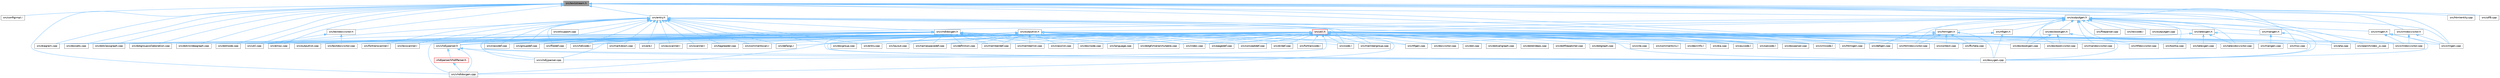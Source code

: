 digraph "src/textstream.h"
{
 // INTERACTIVE_SVG=YES
 // LATEX_PDF_SIZE
  bgcolor="transparent";
  edge [fontname=Helvetica,fontsize=10,labelfontname=Helvetica,labelfontsize=10];
  node [fontname=Helvetica,fontsize=10,shape=box,height=0.2,width=0.4];
  Node1 [label="src/textstream.h",height=0.2,width=0.4,color="gray40", fillcolor="grey60", style="filled", fontcolor="black",tooltip=" "];
  Node1 -> Node2 [dir="back",color="steelblue1",style="solid"];
  Node2 [label="src/configimpl.l",height=0.2,width=0.4,color="grey40", fillcolor="white", style="filled",URL="$d9/de3/configimpl_8l.html",tooltip=" "];
  Node1 -> Node3 [dir="back",color="steelblue1",style="solid"];
  Node3 [label="src/defgen.cpp",height=0.2,width=0.4,color="grey40", fillcolor="white", style="filled",URL="$d3/d17/defgen_8cpp.html",tooltip=" "];
  Node1 -> Node4 [dir="back",color="steelblue1",style="solid"];
  Node4 [label="src/diagram.cpp",height=0.2,width=0.4,color="grey40", fillcolor="white", style="filled",URL="$da/d0d/diagram_8cpp.html",tooltip=" "];
  Node1 -> Node5 [dir="back",color="steelblue1",style="solid"];
  Node5 [label="src/docsets.cpp",height=0.2,width=0.4,color="grey40", fillcolor="white", style="filled",URL="$d7/d8f/docsets_8cpp.html",tooltip=" "];
  Node1 -> Node6 [dir="back",color="steelblue1",style="solid"];
  Node6 [label="src/dotclassgraph.cpp",height=0.2,width=0.4,color="grey40", fillcolor="white", style="filled",URL="$d4/dcd/dotclassgraph_8cpp.html",tooltip=" "];
  Node1 -> Node7 [dir="back",color="steelblue1",style="solid"];
  Node7 [label="src/dotgroupcollaboration.cpp",height=0.2,width=0.4,color="grey40", fillcolor="white", style="filled",URL="$d1/d86/dotgroupcollaboration_8cpp.html",tooltip=" "];
  Node1 -> Node8 [dir="back",color="steelblue1",style="solid"];
  Node8 [label="src/dotincldepgraph.cpp",height=0.2,width=0.4,color="grey40", fillcolor="white", style="filled",URL="$da/d57/dotincldepgraph_8cpp.html",tooltip=" "];
  Node1 -> Node9 [dir="back",color="steelblue1",style="solid"];
  Node9 [label="src/dotnode.cpp",height=0.2,width=0.4,color="grey40", fillcolor="white", style="filled",URL="$df/d58/dotnode_8cpp.html",tooltip=" "];
  Node1 -> Node10 [dir="back",color="steelblue1",style="solid"];
  Node10 [label="src/emoji.cpp",height=0.2,width=0.4,color="grey40", fillcolor="white", style="filled",URL="$d2/d38/emoji_8cpp.html",tooltip=" "];
  Node1 -> Node11 [dir="back",color="steelblue1",style="solid"];
  Node11 [label="src/entry.h",height=0.2,width=0.4,color="grey40", fillcolor="white", style="filled",URL="$d1/dc6/entry_8h.html",tooltip=" "];
  Node11 -> Node12 [dir="back",color="steelblue1",style="solid"];
  Node12 [label="src/classdef.cpp",height=0.2,width=0.4,color="grey40", fillcolor="white", style="filled",URL="$de/d89/classdef_8cpp.html",tooltip=" "];
  Node11 -> Node13 [dir="back",color="steelblue1",style="solid"];
  Node13 [label="src/code.l",height=0.2,width=0.4,color="grey40", fillcolor="white", style="filled",URL="$da/d1f/code_8l.html",tooltip=" "];
  Node11 -> Node14 [dir="back",color="steelblue1",style="solid"];
  Node14 [label="src/commentscan.l",height=0.2,width=0.4,color="grey40", fillcolor="white", style="filled",URL="$d7/d5f/commentscan_8l.html",tooltip=" "];
  Node11 -> Node15 [dir="back",color="steelblue1",style="solid"];
  Node15 [label="src/defargs.l",height=0.2,width=0.4,color="grey40", fillcolor="white", style="filled",URL="$de/df3/defargs_8l.html",tooltip=" "];
  Node11 -> Node16 [dir="back",color="steelblue1",style="solid"];
  Node16 [label="src/docgroup.cpp",height=0.2,width=0.4,color="grey40", fillcolor="white", style="filled",URL="$d3/d36/docgroup_8cpp.html",tooltip=" "];
  Node11 -> Node17 [dir="back",color="steelblue1",style="solid"];
  Node17 [label="src/doxygen.cpp",height=0.2,width=0.4,color="grey40", fillcolor="white", style="filled",URL="$dc/d98/doxygen_8cpp.html",tooltip=" "];
  Node11 -> Node18 [dir="back",color="steelblue1",style="solid"];
  Node18 [label="src/entry.cpp",height=0.2,width=0.4,color="grey40", fillcolor="white", style="filled",URL="$d2/dd2/entry_8cpp.html",tooltip=" "];
  Node11 -> Node19 [dir="back",color="steelblue1",style="solid"];
  Node19 [label="src/filedef.cpp",height=0.2,width=0.4,color="grey40", fillcolor="white", style="filled",URL="$d6/ddc/filedef_8cpp.html",tooltip=" "];
  Node11 -> Node20 [dir="back",color="steelblue1",style="solid"];
  Node20 [label="src/fortranscanner.l",height=0.2,width=0.4,color="grey40", fillcolor="white", style="filled",URL="$dd/d00/fortranscanner_8l.html",tooltip=" "];
  Node11 -> Node21 [dir="back",color="steelblue1",style="solid"];
  Node21 [label="src/groupdef.cpp",height=0.2,width=0.4,color="grey40", fillcolor="white", style="filled",URL="$d6/d42/groupdef_8cpp.html",tooltip=" "];
  Node11 -> Node22 [dir="back",color="steelblue1",style="solid"];
  Node22 [label="src/lexscanner.l",height=0.2,width=0.4,color="grey40", fillcolor="white", style="filled",URL="$d4/d7d/lexscanner_8l.html",tooltip=" "];
  Node11 -> Node23 [dir="back",color="steelblue1",style="solid"];
  Node23 [label="src/markdown.cpp",height=0.2,width=0.4,color="grey40", fillcolor="white", style="filled",URL="$de/d04/markdown_8cpp.html",tooltip=" "];
  Node11 -> Node24 [dir="back",color="steelblue1",style="solid"];
  Node24 [label="src/membergroup.cpp",height=0.2,width=0.4,color="grey40", fillcolor="white", style="filled",URL="$d6/d18/membergroup_8cpp.html",tooltip=" "];
  Node11 -> Node25 [dir="back",color="steelblue1",style="solid"];
  Node25 [label="src/pre.l",height=0.2,width=0.4,color="grey40", fillcolor="white", style="filled",URL="$d0/da7/pre_8l.html",tooltip=" "];
  Node11 -> Node26 [dir="back",color="steelblue1",style="solid"];
  Node26 [label="src/pycode.l",height=0.2,width=0.4,color="grey40", fillcolor="white", style="filled",URL="$d3/ded/pycode_8l.html",tooltip=" "];
  Node11 -> Node27 [dir="back",color="steelblue1",style="solid"];
  Node27 [label="src/pyscanner.l",height=0.2,width=0.4,color="grey40", fillcolor="white", style="filled",URL="$de/d2b/pyscanner_8l.html",tooltip=" "];
  Node11 -> Node28 [dir="back",color="steelblue1",style="solid"];
  Node28 [label="src/scanner.l",height=0.2,width=0.4,color="grey40", fillcolor="white", style="filled",URL="$da/d11/scanner_8l.html",tooltip=" "];
  Node11 -> Node29 [dir="back",color="steelblue1",style="solid"];
  Node29 [label="src/sqlcode.l",height=0.2,width=0.4,color="grey40", fillcolor="white", style="filled",URL="$d2/dda/sqlcode_8l.html",tooltip=" "];
  Node11 -> Node30 [dir="back",color="steelblue1",style="solid"];
  Node30 [label="src/stlsupport.cpp",height=0.2,width=0.4,color="grey40", fillcolor="white", style="filled",URL="$d9/da1/stlsupport_8cpp.html",tooltip=" "];
  Node11 -> Node31 [dir="back",color="steelblue1",style="solid"];
  Node31 [label="src/tagreader.cpp",height=0.2,width=0.4,color="grey40", fillcolor="white", style="filled",URL="$d4/d7b/tagreader_8cpp.html",tooltip=" "];
  Node11 -> Node32 [dir="back",color="steelblue1",style="solid"];
  Node32 [label="src/util.cpp",height=0.2,width=0.4,color="grey40", fillcolor="white", style="filled",URL="$df/d2d/util_8cpp.html",tooltip=" "];
  Node11 -> Node33 [dir="back",color="steelblue1",style="solid"];
  Node33 [label="src/vhdlcode.l",height=0.2,width=0.4,color="grey40", fillcolor="white", style="filled",URL="$d5/d6a/vhdlcode_8l.html",tooltip=" "];
  Node11 -> Node34 [dir="back",color="steelblue1",style="solid"];
  Node34 [label="src/vhdldocgen.h",height=0.2,width=0.4,color="grey40", fillcolor="white", style="filled",URL="$dd/dec/vhdldocgen_8h.html",tooltip=" "];
  Node34 -> Node12 [dir="back",color="steelblue1",style="solid"];
  Node34 -> Node35 [dir="back",color="steelblue1",style="solid"];
  Node35 [label="src/classlist.cpp",height=0.2,width=0.4,color="grey40", fillcolor="white", style="filled",URL="$d6/d10/classlist_8cpp.html",tooltip=" "];
  Node34 -> Node36 [dir="back",color="steelblue1",style="solid"];
  Node36 [label="src/context.cpp",height=0.2,width=0.4,color="grey40", fillcolor="white", style="filled",URL="$db/d12/context_8cpp.html",tooltip=" "];
  Node34 -> Node37 [dir="back",color="steelblue1",style="solid"];
  Node37 [label="src/definition.cpp",height=0.2,width=0.4,color="grey40", fillcolor="white", style="filled",URL="$d3/dea/definition_8cpp.html",tooltip=" "];
  Node34 -> Node38 [dir="back",color="steelblue1",style="solid"];
  Node38 [label="src/docnode.cpp",height=0.2,width=0.4,color="grey40", fillcolor="white", style="filled",URL="$d0/d2b/docnode_8cpp.html",tooltip=" "];
  Node34 -> Node39 [dir="back",color="steelblue1",style="solid"];
  Node39 [label="src/dotgfxhierarchytable.cpp",height=0.2,width=0.4,color="grey40", fillcolor="white", style="filled",URL="$d4/d09/dotgfxhierarchytable_8cpp.html",tooltip=" "];
  Node34 -> Node17 [dir="back",color="steelblue1",style="solid"];
  Node34 -> Node19 [dir="back",color="steelblue1",style="solid"];
  Node34 -> Node21 [dir="back",color="steelblue1",style="solid"];
  Node34 -> Node40 [dir="back",color="steelblue1",style="solid"];
  Node40 [label="src/htmldocvisitor.cpp",height=0.2,width=0.4,color="grey40", fillcolor="white", style="filled",URL="$da/db0/htmldocvisitor_8cpp.html",tooltip=" "];
  Node34 -> Node41 [dir="back",color="steelblue1",style="solid"];
  Node41 [label="src/htmlgen.cpp",height=0.2,width=0.4,color="grey40", fillcolor="white", style="filled",URL="$d8/d6e/htmlgen_8cpp.html",tooltip=" "];
  Node34 -> Node42 [dir="back",color="steelblue1",style="solid"];
  Node42 [label="src/index.cpp",height=0.2,width=0.4,color="grey40", fillcolor="white", style="filled",URL="$db/d14/index_8cpp.html",tooltip="This file contains functions for the various index pages."];
  Node34 -> Node43 [dir="back",color="steelblue1",style="solid"];
  Node43 [label="src/language.cpp",height=0.2,width=0.4,color="grey40", fillcolor="white", style="filled",URL="$d2/d48/language_8cpp.html",tooltip=" "];
  Node34 -> Node44 [dir="back",color="steelblue1",style="solid"];
  Node44 [label="src/layout.cpp",height=0.2,width=0.4,color="grey40", fillcolor="white", style="filled",URL="$db/d16/layout_8cpp.html",tooltip=" "];
  Node34 -> Node45 [dir="back",color="steelblue1",style="solid"];
  Node45 [label="src/memberdef.cpp",height=0.2,width=0.4,color="grey40", fillcolor="white", style="filled",URL="$d0/d72/memberdef_8cpp.html",tooltip=" "];
  Node34 -> Node46 [dir="back",color="steelblue1",style="solid"];
  Node46 [label="src/memberlist.cpp",height=0.2,width=0.4,color="grey40", fillcolor="white", style="filled",URL="$d0/d14/memberlist_8cpp.html",tooltip=" "];
  Node34 -> Node47 [dir="back",color="steelblue1",style="solid"];
  Node47 [label="src/namespacedef.cpp",height=0.2,width=0.4,color="grey40", fillcolor="white", style="filled",URL="$d7/d1c/namespacedef_8cpp.html",tooltip=" "];
  Node34 -> Node48 [dir="back",color="steelblue1",style="solid"];
  Node48 [label="src/outputlist.cpp",height=0.2,width=0.4,color="grey40", fillcolor="white", style="filled",URL="$db/dd8/outputlist_8cpp.html",tooltip=" "];
  Node34 -> Node49 [dir="back",color="steelblue1",style="solid"];
  Node49 [label="src/rtfgen.cpp",height=0.2,width=0.4,color="grey40", fillcolor="white", style="filled",URL="$d0/d9c/rtfgen_8cpp.html",tooltip=" "];
  Node34 -> Node33 [dir="back",color="steelblue1",style="solid"];
  Node34 -> Node50 [dir="back",color="steelblue1",style="solid"];
  Node50 [label="src/vhdldocgen.cpp",height=0.2,width=0.4,color="grey40", fillcolor="white", style="filled",URL="$de/dea/vhdldocgen_8cpp.html",tooltip=" "];
  Node34 -> Node51 [dir="back",color="steelblue1",style="solid"];
  Node51 [label="src/vhdljjparser.cpp",height=0.2,width=0.4,color="grey40", fillcolor="white", style="filled",URL="$d1/d86/vhdljjparser_8cpp.html",tooltip=" "];
  Node34 -> Node52 [dir="back",color="steelblue1",style="solid"];
  Node52 [label="src/vhdljjparser.h",height=0.2,width=0.4,color="grey40", fillcolor="white", style="filled",URL="$d2/d55/vhdljjparser_8h.html",tooltip=" "];
  Node52 -> Node17 [dir="back",color="steelblue1",style="solid"];
  Node52 -> Node50 [dir="back",color="steelblue1",style="solid"];
  Node52 -> Node51 [dir="back",color="steelblue1",style="solid"];
  Node52 -> Node53 [dir="back",color="steelblue1",style="solid"];
  Node53 [label="vhdlparser/VhdlParser.h",height=0.2,width=0.4,color="red", fillcolor="#FFF0F0", style="filled",URL="$d5/df9/_vhdl_parser_8h.html",tooltip=" "];
  Node53 -> Node50 [dir="back",color="steelblue1",style="solid"];
  Node11 -> Node52 [dir="back",color="steelblue1",style="solid"];
  Node11 -> Node57 [dir="back",color="steelblue1",style="solid"];
  Node57 [label="src/xmlcode.l",height=0.2,width=0.4,color="grey40", fillcolor="white", style="filled",URL="$dc/dc1/xmlcode_8l.html",tooltip=" "];
  Node1 -> Node58 [dir="back",color="steelblue1",style="solid"];
  Node58 [label="src/htmlentity.cpp",height=0.2,width=0.4,color="grey40", fillcolor="white", style="filled",URL="$d2/db2/htmlentity_8cpp.html",tooltip=" "];
  Node1 -> Node41 [dir="back",color="steelblue1",style="solid"];
  Node1 -> Node59 [dir="back",color="steelblue1",style="solid"];
  Node59 [label="src/msc.cpp",height=0.2,width=0.4,color="grey40", fillcolor="white", style="filled",URL="$db/d33/msc_8cpp.html",tooltip=" "];
  Node1 -> Node60 [dir="back",color="steelblue1",style="solid"];
  Node60 [label="src/outputgen.h",height=0.2,width=0.4,color="grey40", fillcolor="white", style="filled",URL="$df/d06/outputgen_8h.html",tooltip=" "];
  Node60 -> Node3 [dir="back",color="steelblue1",style="solid"];
  Node60 -> Node61 [dir="back",color="steelblue1",style="solid"];
  Node61 [label="src/docbookgen.cpp",height=0.2,width=0.4,color="grey40", fillcolor="white", style="filled",URL="$d8/d29/docbookgen_8cpp.html",tooltip=" "];
  Node60 -> Node62 [dir="back",color="steelblue1",style="solid"];
  Node62 [label="src/docbookgen.h",height=0.2,width=0.4,color="grey40", fillcolor="white", style="filled",URL="$de/dea/docbookgen_8h.html",tooltip=" "];
  Node62 -> Node61 [dir="back",color="steelblue1",style="solid"];
  Node62 -> Node63 [dir="back",color="steelblue1",style="solid"];
  Node63 [label="src/docbookvisitor.cpp",height=0.2,width=0.4,color="grey40", fillcolor="white", style="filled",URL="$dc/d05/docbookvisitor_8cpp.html",tooltip=" "];
  Node62 -> Node17 [dir="back",color="steelblue1",style="solid"];
  Node60 -> Node63 [dir="back",color="steelblue1",style="solid"];
  Node60 -> Node64 [dir="back",color="steelblue1",style="solid"];
  Node64 [label="src/fileparser.cpp",height=0.2,width=0.4,color="grey40", fillcolor="white", style="filled",URL="$d9/d74/fileparser_8cpp.html",tooltip=" "];
  Node60 -> Node40 [dir="back",color="steelblue1",style="solid"];
  Node60 -> Node65 [dir="back",color="steelblue1",style="solid"];
  Node65 [label="src/htmlgen.h",height=0.2,width=0.4,color="grey40", fillcolor="white", style="filled",URL="$d8/d56/htmlgen_8h.html",tooltip=" "];
  Node65 -> Node36 [dir="back",color="steelblue1",style="solid"];
  Node65 -> Node17 [dir="back",color="steelblue1",style="solid"];
  Node65 -> Node66 [dir="back",color="steelblue1",style="solid"];
  Node66 [label="src/ftvhelp.cpp",height=0.2,width=0.4,color="grey40", fillcolor="white", style="filled",URL="$db/d41/ftvhelp_8cpp.html",tooltip=" "];
  Node65 -> Node40 [dir="back",color="steelblue1",style="solid"];
  Node65 -> Node41 [dir="back",color="steelblue1",style="solid"];
  Node65 -> Node42 [dir="back",color="steelblue1",style="solid"];
  Node60 -> Node67 [dir="back",color="steelblue1",style="solid"];
  Node67 [label="src/latexdocvisitor.cpp",height=0.2,width=0.4,color="grey40", fillcolor="white", style="filled",URL="$d1/d4e/latexdocvisitor_8cpp.html",tooltip=" "];
  Node60 -> Node68 [dir="back",color="steelblue1",style="solid"];
  Node68 [label="src/latexgen.h",height=0.2,width=0.4,color="grey40", fillcolor="white", style="filled",URL="$d6/d9c/latexgen_8h.html",tooltip=" "];
  Node68 -> Node36 [dir="back",color="steelblue1",style="solid"];
  Node68 -> Node17 [dir="back",color="steelblue1",style="solid"];
  Node68 -> Node67 [dir="back",color="steelblue1",style="solid"];
  Node68 -> Node69 [dir="back",color="steelblue1",style="solid"];
  Node69 [label="src/latexgen.cpp",height=0.2,width=0.4,color="grey40", fillcolor="white", style="filled",URL="$d4/d42/latexgen_8cpp.html",tooltip=" "];
  Node60 -> Node70 [dir="back",color="steelblue1",style="solid"];
  Node70 [label="src/lexcode.l",height=0.2,width=0.4,color="grey40", fillcolor="white", style="filled",URL="$d0/d7e/lexcode_8l.html",tooltip=" "];
  Node60 -> Node71 [dir="back",color="steelblue1",style="solid"];
  Node71 [label="src/mandocvisitor.cpp",height=0.2,width=0.4,color="grey40", fillcolor="white", style="filled",URL="$d8/dde/mandocvisitor_8cpp.html",tooltip=" "];
  Node60 -> Node72 [dir="back",color="steelblue1",style="solid"];
  Node72 [label="src/mangen.h",height=0.2,width=0.4,color="grey40", fillcolor="white", style="filled",URL="$da/dc0/mangen_8h.html",tooltip=" "];
  Node72 -> Node17 [dir="back",color="steelblue1",style="solid"];
  Node72 -> Node73 [dir="back",color="steelblue1",style="solid"];
  Node73 [label="src/mangen.cpp",height=0.2,width=0.4,color="grey40", fillcolor="white", style="filled",URL="$d7/de7/mangen_8cpp.html",tooltip=" "];
  Node60 -> Node74 [dir="back",color="steelblue1",style="solid"];
  Node74 [label="src/outputgen.cpp",height=0.2,width=0.4,color="grey40", fillcolor="white", style="filled",URL="$d0/d17/outputgen_8cpp.html",tooltip=" "];
  Node60 -> Node48 [dir="back",color="steelblue1",style="solid"];
  Node60 -> Node75 [dir="back",color="steelblue1",style="solid"];
  Node75 [label="src/outputlist.h",height=0.2,width=0.4,color="grey40", fillcolor="white", style="filled",URL="$d2/db9/outputlist_8h.html",tooltip=" "];
  Node75 -> Node12 [dir="back",color="steelblue1",style="solid"];
  Node75 -> Node35 [dir="back",color="steelblue1",style="solid"];
  Node75 -> Node13 [dir="back",color="steelblue1",style="solid"];
  Node75 -> Node76 [dir="back",color="steelblue1",style="solid"];
  Node76 [label="src/conceptdef.cpp",height=0.2,width=0.4,color="grey40", fillcolor="white", style="filled",URL="$d8/d0a/conceptdef_8cpp.html",tooltip=" "];
  Node75 -> Node37 [dir="back",color="steelblue1",style="solid"];
  Node75 -> Node77 [dir="back",color="steelblue1",style="solid"];
  Node77 [label="src/dirdef.cpp",height=0.2,width=0.4,color="grey40", fillcolor="white", style="filled",URL="$d8/d52/dirdef_8cpp.html",tooltip=" "];
  Node75 -> Node17 [dir="back",color="steelblue1",style="solid"];
  Node75 -> Node19 [dir="back",color="steelblue1",style="solid"];
  Node75 -> Node78 [dir="back",color="steelblue1",style="solid"];
  Node78 [label="src/fortrancode.l",height=0.2,width=0.4,color="grey40", fillcolor="white", style="filled",URL="$d9/d5b/fortrancode_8l.html",tooltip=" "];
  Node75 -> Node21 [dir="back",color="steelblue1",style="solid"];
  Node75 -> Node42 [dir="back",color="steelblue1",style="solid"];
  Node75 -> Node45 [dir="back",color="steelblue1",style="solid"];
  Node75 -> Node24 [dir="back",color="steelblue1",style="solid"];
  Node75 -> Node46 [dir="back",color="steelblue1",style="solid"];
  Node75 -> Node47 [dir="back",color="steelblue1",style="solid"];
  Node75 -> Node48 [dir="back",color="steelblue1",style="solid"];
  Node75 -> Node79 [dir="back",color="steelblue1",style="solid"];
  Node79 [label="src/pagedef.cpp",height=0.2,width=0.4,color="grey40", fillcolor="white", style="filled",URL="$d9/db4/pagedef_8cpp.html",tooltip=" "];
  Node75 -> Node26 [dir="back",color="steelblue1",style="solid"];
  Node75 -> Node29 [dir="back",color="steelblue1",style="solid"];
  Node75 -> Node32 [dir="back",color="steelblue1",style="solid"];
  Node75 -> Node33 [dir="back",color="steelblue1",style="solid"];
  Node75 -> Node50 [dir="back",color="steelblue1",style="solid"];
  Node75 -> Node51 [dir="back",color="steelblue1",style="solid"];
  Node75 -> Node57 [dir="back",color="steelblue1",style="solid"];
  Node60 -> Node80 [dir="back",color="steelblue1",style="solid"];
  Node80 [label="src/rtfdocvisitor.cpp",height=0.2,width=0.4,color="grey40", fillcolor="white", style="filled",URL="$de/d9a/rtfdocvisitor_8cpp.html",tooltip=" "];
  Node60 -> Node81 [dir="back",color="steelblue1",style="solid"];
  Node81 [label="src/rtfgen.h",height=0.2,width=0.4,color="grey40", fillcolor="white", style="filled",URL="$d4/daa/rtfgen_8h.html",tooltip=" "];
  Node81 -> Node17 [dir="back",color="steelblue1",style="solid"];
  Node81 -> Node49 [dir="back",color="steelblue1",style="solid"];
  Node60 -> Node82 [dir="back",color="steelblue1",style="solid"];
  Node82 [label="src/tooltip.cpp",height=0.2,width=0.4,color="grey40", fillcolor="white", style="filled",URL="$d7/d56/tooltip_8cpp.html",tooltip=" "];
  Node60 -> Node83 [dir="back",color="steelblue1",style="solid"];
  Node83 [label="src/util.h",height=0.2,width=0.4,color="red", fillcolor="#FFF0F0", style="filled",URL="$d8/d3c/util_8h.html",tooltip="A bunch of utility functions."];
  Node83 -> Node84 [dir="back",color="steelblue1",style="solid"];
  Node84 [label="src/cite.cpp",height=0.2,width=0.4,color="grey40", fillcolor="white", style="filled",URL="$d5/d0b/cite_8cpp.html",tooltip=" "];
  Node83 -> Node12 [dir="back",color="steelblue1",style="solid"];
  Node83 -> Node35 [dir="back",color="steelblue1",style="solid"];
  Node83 -> Node13 [dir="back",color="steelblue1",style="solid"];
  Node83 -> Node85 [dir="back",color="steelblue1",style="solid"];
  Node85 [label="src/commentcnv.l",height=0.2,width=0.4,color="grey40", fillcolor="white", style="filled",URL="$d0/d47/commentcnv_8l.html",tooltip=" "];
  Node83 -> Node14 [dir="back",color="steelblue1",style="solid"];
  Node83 -> Node76 [dir="back",color="steelblue1",style="solid"];
  Node83 -> Node36 [dir="back",color="steelblue1",style="solid"];
  Node83 -> Node86 [dir="back",color="steelblue1",style="solid"];
  Node86 [label="src/declinfo.l",height=0.2,width=0.4,color="grey40", fillcolor="white", style="filled",URL="$d8/d0f/declinfo_8l.html",tooltip=" "];
  Node83 -> Node15 [dir="back",color="steelblue1",style="solid"];
  Node83 -> Node3 [dir="back",color="steelblue1",style="solid"];
  Node83 -> Node37 [dir="back",color="steelblue1",style="solid"];
  Node83 -> Node87 [dir="back",color="steelblue1",style="solid"];
  Node87 [label="src/dia.cpp",height=0.2,width=0.4,color="grey40", fillcolor="white", style="filled",URL="$d1/df5/dia_8cpp.html",tooltip=" "];
  Node83 -> Node4 [dir="back",color="steelblue1",style="solid"];
  Node83 -> Node77 [dir="back",color="steelblue1",style="solid"];
  Node83 -> Node61 [dir="back",color="steelblue1",style="solid"];
  Node83 -> Node63 [dir="back",color="steelblue1",style="solid"];
  Node83 -> Node16 [dir="back",color="steelblue1",style="solid"];
  Node83 -> Node38 [dir="back",color="steelblue1",style="solid"];
  Node83 -> Node88 [dir="back",color="steelblue1",style="solid"];
  Node88 [label="src/docparser.cpp",height=0.2,width=0.4,color="grey40", fillcolor="white", style="filled",URL="$da/d17/docparser_8cpp.html",tooltip=" "];
  Node83 -> Node5 [dir="back",color="steelblue1",style="solid"];
  Node83 -> Node89 [dir="back",color="steelblue1",style="solid"];
  Node89 [label="src/docvisitor.cpp",height=0.2,width=0.4,color="grey40", fillcolor="white", style="filled",URL="$da/d39/docvisitor_8cpp.html",tooltip=" "];
  Node83 -> Node90 [dir="back",color="steelblue1",style="solid"];
  Node90 [label="src/dot.cpp",height=0.2,width=0.4,color="grey40", fillcolor="white", style="filled",URL="$de/daa/dot_8cpp.html",tooltip=" "];
  Node83 -> Node91 [dir="back",color="steelblue1",style="solid"];
  Node91 [label="src/dotcallgraph.cpp",height=0.2,width=0.4,color="grey40", fillcolor="white", style="filled",URL="$d4/dd5/dotcallgraph_8cpp.html",tooltip=" "];
  Node83 -> Node6 [dir="back",color="steelblue1",style="solid"];
  Node83 -> Node92 [dir="back",color="steelblue1",style="solid"];
  Node92 [label="src/dotdirdeps.cpp",height=0.2,width=0.4,color="grey40", fillcolor="white", style="filled",URL="$da/d45/dotdirdeps_8cpp.html",tooltip=" "];
  Node83 -> Node93 [dir="back",color="steelblue1",style="solid"];
  Node93 [label="src/dotfilepatcher.cpp",height=0.2,width=0.4,color="grey40", fillcolor="white", style="filled",URL="$d9/d92/dotfilepatcher_8cpp.html",tooltip=" "];
  Node83 -> Node39 [dir="back",color="steelblue1",style="solid"];
  Node83 -> Node94 [dir="back",color="steelblue1",style="solid"];
  Node94 [label="src/dotgraph.cpp",height=0.2,width=0.4,color="grey40", fillcolor="white", style="filled",URL="$de/d45/dotgraph_8cpp.html",tooltip=" "];
  Node83 -> Node7 [dir="back",color="steelblue1",style="solid"];
  Node83 -> Node8 [dir="back",color="steelblue1",style="solid"];
  Node83 -> Node9 [dir="back",color="steelblue1",style="solid"];
  Node83 -> Node17 [dir="back",color="steelblue1",style="solid"];
  Node83 -> Node10 [dir="back",color="steelblue1",style="solid"];
  Node83 -> Node18 [dir="back",color="steelblue1",style="solid"];
  Node83 -> Node19 [dir="back",color="steelblue1",style="solid"];
  Node83 -> Node78 [dir="back",color="steelblue1",style="solid"];
  Node83 -> Node20 [dir="back",color="steelblue1",style="solid"];
  Node83 -> Node66 [dir="back",color="steelblue1",style="solid"];
  Node83 -> Node21 [dir="back",color="steelblue1",style="solid"];
  Node83 -> Node40 [dir="back",color="steelblue1",style="solid"];
  Node83 -> Node41 [dir="back",color="steelblue1",style="solid"];
  Node83 -> Node42 [dir="back",color="steelblue1",style="solid"];
  Node83 -> Node43 [dir="back",color="steelblue1",style="solid"];
  Node83 -> Node67 [dir="back",color="steelblue1",style="solid"];
  Node83 -> Node69 [dir="back",color="steelblue1",style="solid"];
  Node83 -> Node44 [dir="back",color="steelblue1",style="solid"];
  Node83 -> Node22 [dir="back",color="steelblue1",style="solid"];
  Node83 -> Node71 [dir="back",color="steelblue1",style="solid"];
  Node83 -> Node73 [dir="back",color="steelblue1",style="solid"];
  Node83 -> Node23 [dir="back",color="steelblue1",style="solid"];
  Node83 -> Node45 [dir="back",color="steelblue1",style="solid"];
  Node83 -> Node24 [dir="back",color="steelblue1",style="solid"];
  Node83 -> Node46 [dir="back",color="steelblue1",style="solid"];
  Node83 -> Node59 [dir="back",color="steelblue1",style="solid"];
  Node83 -> Node47 [dir="back",color="steelblue1",style="solid"];
  Node83 -> Node79 [dir="back",color="steelblue1",style="solid"];
  Node83 -> Node25 [dir="back",color="steelblue1",style="solid"];
  Node83 -> Node26 [dir="back",color="steelblue1",style="solid"];
  Node83 -> Node27 [dir="back",color="steelblue1",style="solid"];
  Node83 -> Node104 [dir="back",color="steelblue1",style="solid"];
  Node104 [label="src/qhp.cpp",height=0.2,width=0.4,color="grey40", fillcolor="white", style="filled",URL="$d9/d45/qhp_8cpp.html",tooltip=" "];
  Node83 -> Node80 [dir="back",color="steelblue1",style="solid"];
  Node83 -> Node49 [dir="back",color="steelblue1",style="solid"];
  Node83 -> Node28 [dir="back",color="steelblue1",style="solid"];
  Node83 -> Node108 [dir="back",color="steelblue1",style="solid"];
  Node108 [label="src/searchindex_js.cpp",height=0.2,width=0.4,color="grey40", fillcolor="white", style="filled",URL="$d9/d2f/searchindex__js_8cpp.html",tooltip=" "];
  Node83 -> Node29 [dir="back",color="steelblue1",style="solid"];
  Node83 -> Node31 [dir="back",color="steelblue1",style="solid"];
  Node83 -> Node111 [dir="back",color="steelblue1",style="solid"];
  Node111 [label="src/textdocvisitor.cpp",height=0.2,width=0.4,color="grey40", fillcolor="white", style="filled",URL="$d3/da6/textdocvisitor_8cpp.html",tooltip=" "];
  Node83 -> Node82 [dir="back",color="steelblue1",style="solid"];
  Node83 -> Node32 [dir="back",color="steelblue1",style="solid"];
  Node83 -> Node33 [dir="back",color="steelblue1",style="solid"];
  Node83 -> Node50 [dir="back",color="steelblue1",style="solid"];
  Node83 -> Node51 [dir="back",color="steelblue1",style="solid"];
  Node83 -> Node52 [dir="back",color="steelblue1",style="solid"];
  Node83 -> Node57 [dir="back",color="steelblue1",style="solid"];
  Node83 -> Node112 [dir="back",color="steelblue1",style="solid"];
  Node112 [label="src/xmldocvisitor.cpp",height=0.2,width=0.4,color="grey40", fillcolor="white", style="filled",URL="$dd/db6/xmldocvisitor_8cpp.html",tooltip=" "];
  Node83 -> Node113 [dir="back",color="steelblue1",style="solid"];
  Node113 [label="src/xmlgen.cpp",height=0.2,width=0.4,color="grey40", fillcolor="white", style="filled",URL="$d0/dc3/xmlgen_8cpp.html",tooltip=" "];
  Node60 -> Node112 [dir="back",color="steelblue1",style="solid"];
  Node60 -> Node113 [dir="back",color="steelblue1",style="solid"];
  Node60 -> Node114 [dir="back",color="steelblue1",style="solid"];
  Node114 [label="src/xmlgen.h",height=0.2,width=0.4,color="grey40", fillcolor="white", style="filled",URL="$d9/d67/xmlgen_8h.html",tooltip=" "];
  Node114 -> Node17 [dir="back",color="steelblue1",style="solid"];
  Node114 -> Node112 [dir="back",color="steelblue1",style="solid"];
  Node114 -> Node113 [dir="back",color="steelblue1",style="solid"];
  Node1 -> Node104 [dir="back",color="steelblue1",style="solid"];
  Node1 -> Node108 [dir="back",color="steelblue1",style="solid"];
  Node1 -> Node115 [dir="back",color="steelblue1",style="solid"];
  Node115 [label="src/textdocvisitor.h",height=0.2,width=0.4,color="grey40", fillcolor="white", style="filled",URL="$dd/d66/textdocvisitor_8h.html",tooltip=" "];
  Node115 -> Node111 [dir="back",color="steelblue1",style="solid"];
  Node115 -> Node32 [dir="back",color="steelblue1",style="solid"];
  Node1 -> Node116 [dir="back",color="steelblue1",style="solid"];
  Node116 [label="src/utf8.cpp",height=0.2,width=0.4,color="grey40", fillcolor="white", style="filled",URL="$d2/db5/utf8_8cpp.html",tooltip=" "];
  Node1 -> Node32 [dir="back",color="steelblue1",style="solid"];
  Node1 -> Node50 [dir="back",color="steelblue1",style="solid"];
  Node1 -> Node117 [dir="back",color="steelblue1",style="solid"];
  Node117 [label="src/xmldocvisitor.h",height=0.2,width=0.4,color="grey40", fillcolor="white", style="filled",URL="$df/d2b/xmldocvisitor_8h.html",tooltip=" "];
  Node117 -> Node112 [dir="back",color="steelblue1",style="solid"];
  Node117 -> Node113 [dir="back",color="steelblue1",style="solid"];
  Node1 -> Node113 [dir="back",color="steelblue1",style="solid"];
}
